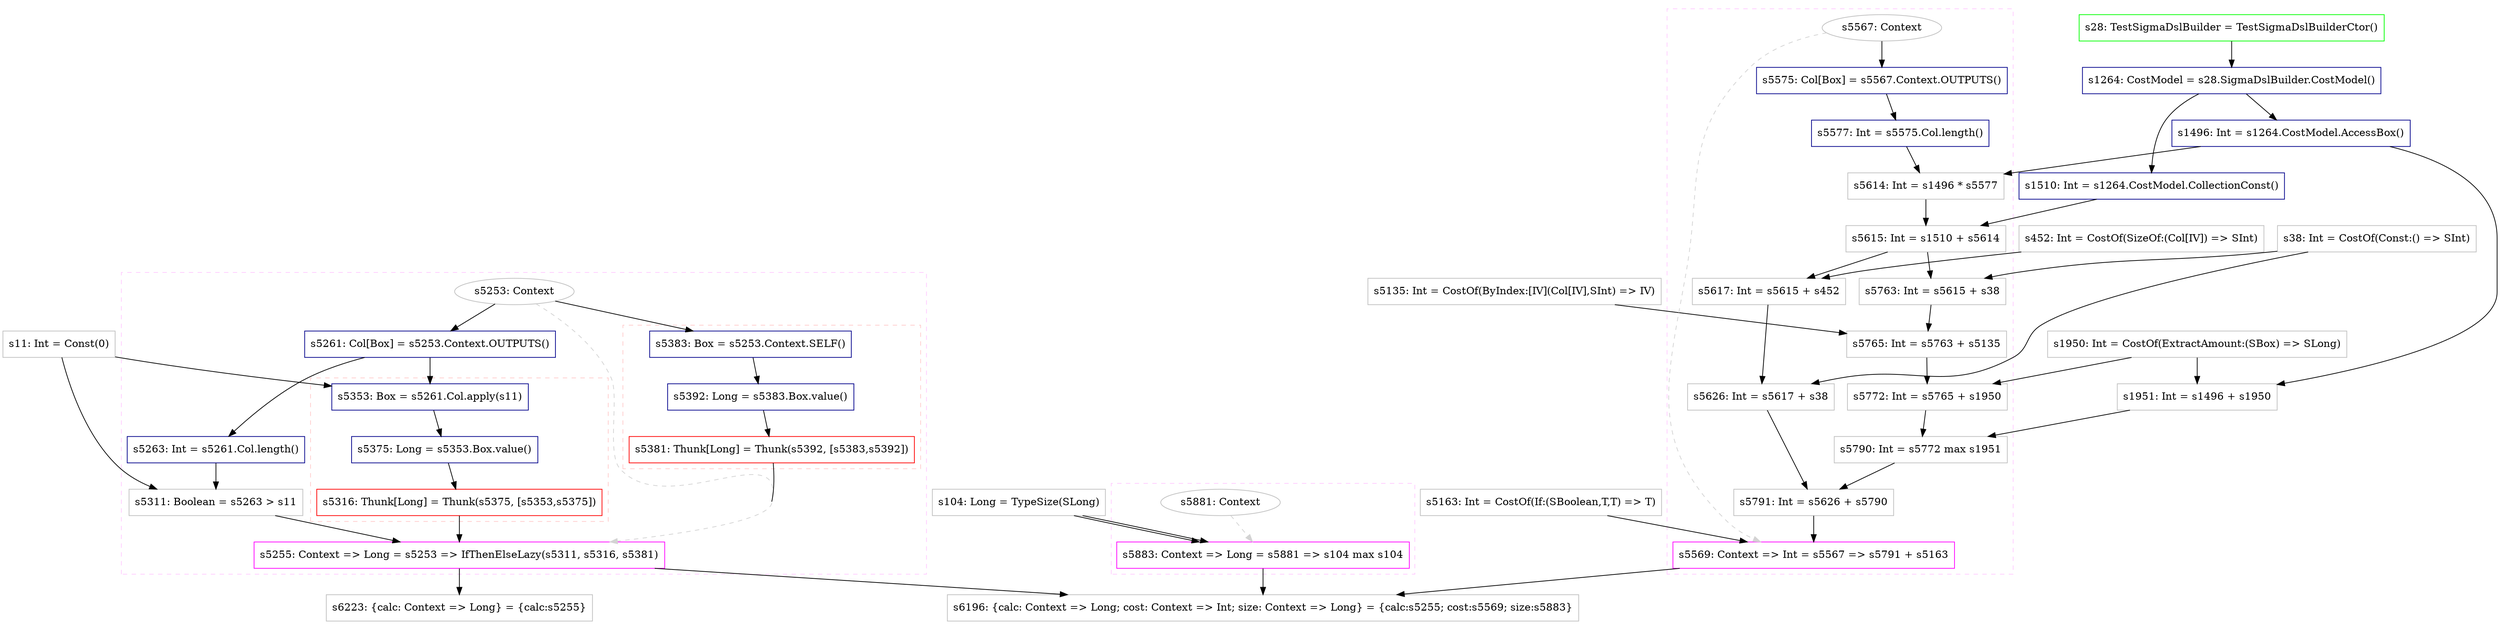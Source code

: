 digraph "lam1" {
concentrate=true
node [style=filled, fillcolor=orangered]

"s11" [
label="s11: Int = Const(0)"
shape=box, color=gray, tooltip="s11:Int", style=filled, fillcolor=white
]
subgraph cluster_s5255 {
style=dashed; color="#FFCCFF"
"s5253" [
label="s5253: Context"
shape=oval, color=gray, tooltip="s5253:Context", style=filled, fillcolor=white
]
"s5255" [
label="s5255: Context => Long = s5253 => IfThenElseLazy(s5311, s5316, s5381)"
shape=box, color=magenta, tooltip="s5255:Context => Long", style=filled, fillcolor=white
]
{rank=source; s5253}
"s5261" [
label="s5261: Col[Box] = s5253.Context.OUTPUTS()"
shape=box, color=darkblue, tooltip="s5261:Col[Box]", style=filled, fillcolor=white
]
"s5263" [
label="s5263: Int = s5261.Col.length()"
shape=box, color=darkblue, tooltip="s5263:Int", style=filled, fillcolor=white
]
"s5311" [
label="s5311: Boolean = s5263 > s11"
shape=box, color=gray, tooltip="s5311:Boolean", style=filled, fillcolor=white
]
subgraph cluster_s5316 {
style=dashed; color="#FFCCCC"
"s5316" [
label="s5316: Thunk[Long] = Thunk(s5375, [s5353,s5375])"
shape=box, color=red, tooltip="s5316:Thunk[Long]", style=filled, fillcolor=white
]
"s5353" [
label="s5353: Box = s5261.Col.apply(s11)"
shape=box, color=darkblue, tooltip="s5353:Box", style=filled, fillcolor=white
]
"s5375" [
label="s5375: Long = s5353.Box.value()"
shape=box, color=darkblue, tooltip="s5375:Long", style=filled, fillcolor=white
]
{rank=sink; s5316}
}
subgraph cluster_s5381 {
style=dashed; color="#FFCCCC"
"s5381" [
label="s5381: Thunk[Long] = Thunk(s5392, [s5383,s5392])"
shape=box, color=red, tooltip="s5381:Thunk[Long]", style=filled, fillcolor=white
]
"s5383" [
label="s5383: Box = s5253.Context.SELF()"
shape=box, color=darkblue, tooltip="s5383:Box", style=filled, fillcolor=white
]
"s5392" [
label="s5392: Long = s5383.Box.value()"
shape=box, color=darkblue, tooltip="s5392:Long", style=filled, fillcolor=white
]
{rank=sink; s5381}
}
{rank=sink; s5255}
}
"s1950" [
label="s1950: Int = CostOf(ExtractAmount:(SBox) => SLong)"
shape=box, color=gray, tooltip="s1950:Int", style=filled, fillcolor=white
]
"s5163" [
label="s5163: Int = CostOf(If:(SBoolean,T,T) => T)"
shape=box, color=gray, tooltip="s5163:Int", style=filled, fillcolor=white
]
"s5135" [
label="s5135: Int = CostOf(ByIndex:[IV](Col[IV],SInt) => IV)"
shape=box, color=gray, tooltip="s5135:Int", style=filled, fillcolor=white
]
"s452" [
label="s452: Int = CostOf(SizeOf:(Col[IV]) => SInt)"
shape=box, color=gray, tooltip="s452:Int", style=filled, fillcolor=white
]
"s38" [
label="s38: Int = CostOf(Const:() => SInt)"
shape=box, color=gray, tooltip="s38:Int", style=filled, fillcolor=white
]
"s28" [
label="s28: TestSigmaDslBuilder = TestSigmaDslBuilderCtor()"
shape=box, color=green, tooltip="s28:TestSigmaDslBuilder", style=filled, fillcolor=white
]
"s1264" [
label="s1264: CostModel = s28.SigmaDslBuilder.CostModel()"
shape=box, color=darkblue, tooltip="s1264:CostModel", style=filled, fillcolor=white
]
"s1496" [
label="s1496: Int = s1264.CostModel.AccessBox()"
shape=box, color=darkblue, tooltip="s1496:Int", style=filled, fillcolor=white
]
"s1951" [
label="s1951: Int = s1496 + s1950"
shape=box, color=gray, tooltip="s1951:Int", style=filled, fillcolor=white
]
"s1510" [
label="s1510: Int = s1264.CostModel.CollectionConst()"
shape=box, color=darkblue, tooltip="s1510:Int", style=filled, fillcolor=white
]
subgraph cluster_s5569 {
style=dashed; color="#FFCCFF"
"s5567" [
label="s5567: Context"
shape=oval, color=gray, tooltip="s5567:Context", style=filled, fillcolor=white
]
"s5569" [
label="s5569: Context => Int = s5567 => s5791 + s5163"
shape=box, color=magenta, tooltip="s5569:Context => Int", style=filled, fillcolor=white
]
{rank=source; s5567}
"s5575" [
label="s5575: Col[Box] = s5567.Context.OUTPUTS()"
shape=box, color=darkblue, tooltip="s5575:Col[Box]", style=filled, fillcolor=white
]
"s5577" [
label="s5577: Int = s5575.Col.length()"
shape=box, color=darkblue, tooltip="s5577:Int", style=filled, fillcolor=white
]
"s5614" [
label="s5614: Int = s1496 * s5577"
shape=box, color=gray, tooltip="s5614:Int", style=filled, fillcolor=white
]
"s5615" [
label="s5615: Int = s1510 + s5614"
shape=box, color=gray, tooltip="s5615:Int", style=filled, fillcolor=white
]
"s5617" [
label="s5617: Int = s5615 + s452"
shape=box, color=gray, tooltip="s5617:Int", style=filled, fillcolor=white
]
"s5626" [
label="s5626: Int = s5617 + s38"
shape=box, color=gray, tooltip="s5626:Int", style=filled, fillcolor=white
]
"s5763" [
label="s5763: Int = s5615 + s38"
shape=box, color=gray, tooltip="s5763:Int", style=filled, fillcolor=white
]
"s5765" [
label="s5765: Int = s5763 + s5135"
shape=box, color=gray, tooltip="s5765:Int", style=filled, fillcolor=white
]
"s5772" [
label="s5772: Int = s5765 + s1950"
shape=box, color=gray, tooltip="s5772:Int", style=filled, fillcolor=white
]
"s5790" [
label="s5790: Int = s5772 max s1951"
shape=box, color=gray, tooltip="s5790:Int", style=filled, fillcolor=white
]
"s5791" [
label="s5791: Int = s5626 + s5790"
shape=box, color=gray, tooltip="s5791:Int", style=filled, fillcolor=white
]
{rank=sink; s5569}
}
"s104" [
label="s104: Long = TypeSize(SLong)"
shape=box, color=gray, tooltip="s104:Long", style=filled, fillcolor=white
]
subgraph cluster_s5883 {
style=dashed; color="#FFCCFF"
"s5881" [
label="s5881: Context"
shape=oval, color=gray, tooltip="s5881:Context", style=filled, fillcolor=white
]
"s5883" [
label="s5883: Context => Long = s5881 => s104 max s104"
shape=box, color=magenta, tooltip="s5883:Context => Long", style=filled, fillcolor=white
]
{rank=source; s5881}
{rank=sink; s5883}
}
"s6196" [
label="s6196: {calc: Context => Long; cost: Context => Int; size: Context => Long} = {calc:s5255; cost:s5569; size:s5883}"
shape=box, color=gray, tooltip="s6196:{calc: Context => Long; cost: Context => Int; size: Context => Long}", style=filled, fillcolor=white
]
"s6223" [
label="s6223: {calc: Context => Long} = {calc:s5255}"
shape=box, color=gray, tooltip="s6223:{calc: Context => Long}", style=filled, fillcolor=white
]
"s5253" -> "s5383" [style=solid]
"s1496" -> "s5614" [style=solid]
"s5577" -> "s5614" [style=solid]
"s5375" -> "s5316" [style=solid]
"s5763" -> "s5765" [style=solid]
"s5135" -> "s5765" [style=solid]
"s5881" -> "s5883" [style=dashed, color=lightgray, weight=0]
"s104" -> "s5883" [style=solid]
"s104" -> "s5883" [style=solid]
"s28" -> "s1264" [style=solid]
"s5615" -> "s5617" [style=solid]
"s452" -> "s5617" [style=solid]
"s5263" -> "s5311" [style=solid]
"s11" -> "s5311" [style=solid]
"s5261" -> "s5353" [style=solid]
"s11" -> "s5353" [style=solid]
"s5353" -> "s5375" [style=solid]
"s5765" -> "s5772" [style=solid]
"s1950" -> "s5772" [style=solid]
"s1496" -> "s1951" [style=solid]
"s1950" -> "s1951" [style=solid]
"s5617" -> "s5626" [style=solid]
"s38" -> "s5626" [style=solid]
"s1510" -> "s5615" [style=solid]
"s5614" -> "s5615" [style=solid]
"s5575" -> "s5577" [style=solid]
"s5626" -> "s5791" [style=solid]
"s5790" -> "s5791" [style=solid]
"s5261" -> "s5263" [style=solid]
"s1264" -> "s1510" [style=solid]
"s5392" -> "s5381" [style=solid]
"s5255" -> "s6196" [style=solid]
"s5569" -> "s6196" [style=solid]
"s5883" -> "s6196" [style=solid]
"s5383" -> "s5392" [style=solid]
"s5255" -> "s6223" [style=solid]
"s5567" -> "s5575" [style=solid]
"s1264" -> "s1496" [style=solid]
"s5615" -> "s5763" [style=solid]
"s38" -> "s5763" [style=solid]
"s5772" -> "s5790" [style=solid]
"s1951" -> "s5790" [style=solid]
"s5253" -> "s5261" [style=solid]
"s5567" -> "s5569" [style=dashed, color=lightgray, weight=0]
"s5791" -> "s5569" [style=solid]
"s5163" -> "s5569" [style=solid]
"s5253" -> "s5255" [style=dashed, color=lightgray, weight=0]
"s5311" -> "s5255" [style=solid]
"s5316" -> "s5255" [style=solid]
"s5381" -> "s5255" [style=solid]
}
